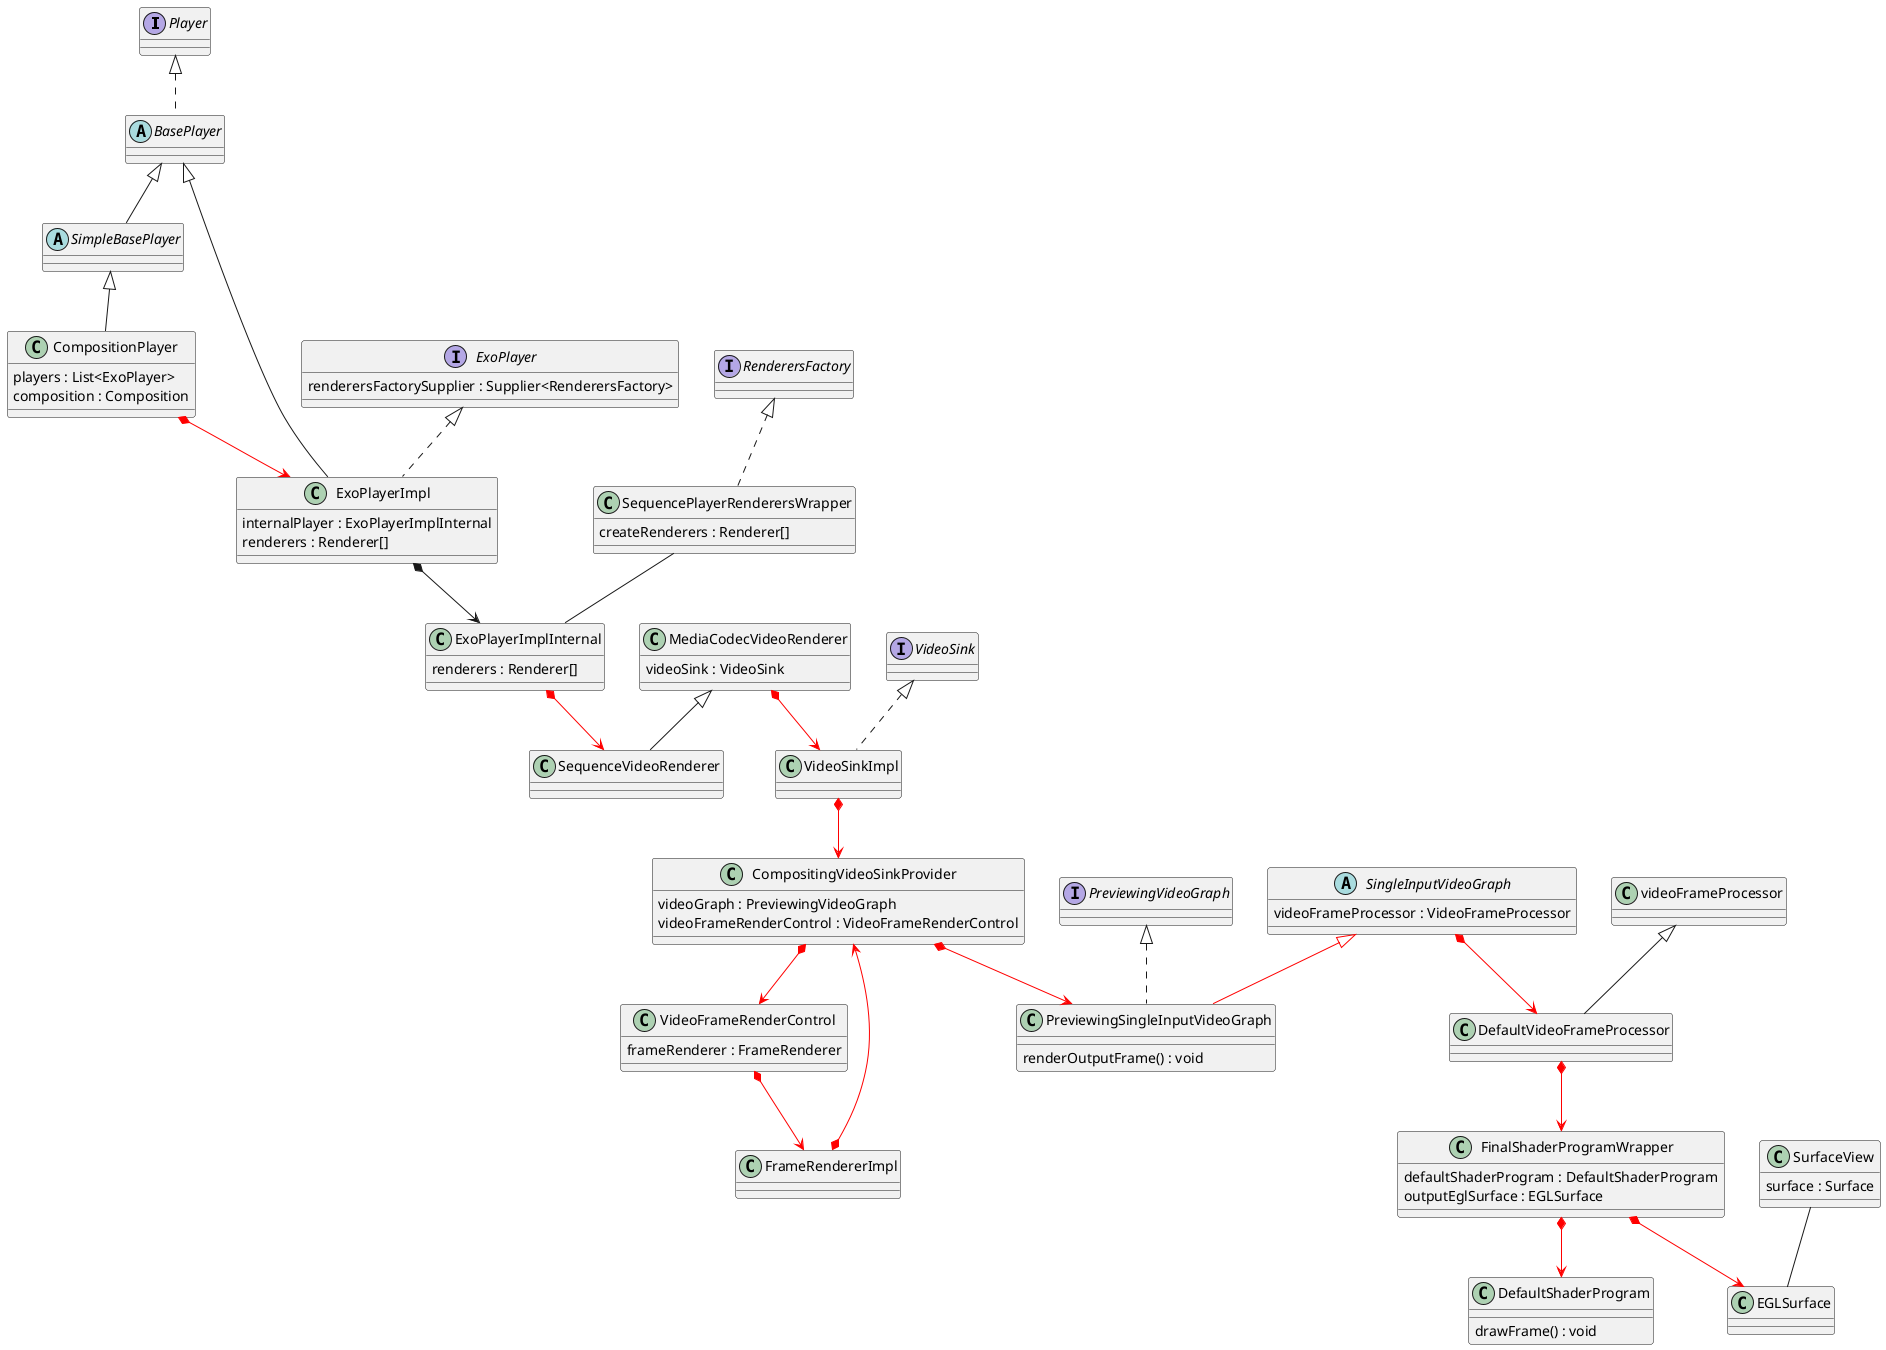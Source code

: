 @startuml

interface Player {}
abstract class BasePlayer {}
abstract class SimpleBasePlayer {}
Player <|.. BasePlayer
BasePlayer <|-- SimpleBasePlayer
SimpleBasePlayer <|-- CompositionPlayer


CompositionPlayer *-[#red]-> ExoPlayerImpl
ExoPlayer <|.. ExoPlayerImpl

BasePlayer <|-- ExoPlayerImpl

ExoPlayerImpl *--> ExoPlayerImplInternal

class CompositionPlayer {
players : List<ExoPlayer>
composition : Composition
}

interface ExoPlayer {
renderersFactorySupplier : Supplier<RenderersFactory>
}

class ExoPlayerImpl {
internalPlayer : ExoPlayerImplInternal
renderers : Renderer[]
}

class ExoPlayerImplInternal {
renderers : Renderer[]
}

ExoPlayerImplInternal *-[#red]-> SequenceVideoRenderer

interface RenderersFactory {}

class SequencePlayerRenderersWrapper {
createRenderers : Renderer[]
}

RenderersFactory <|.. SequencePlayerRenderersWrapper

SequencePlayerRenderersWrapper -- ExoPlayerImplInternal

class SequenceVideoRenderer {

}

class MediaCodecVideoRenderer {
videoSink : VideoSink
}

interface VideoSink {}
class VideoSinkImpl {}
VideoSink <|.. VideoSinkImpl

MediaCodecVideoRenderer *-[#red]-> VideoSinkImpl
VideoSinkImpl *-[#red]-> CompositingVideoSinkProvider

MediaCodecVideoRenderer <|-- SequenceVideoRenderer

class CompositingVideoSinkProvider {
videoGraph : PreviewingVideoGraph
videoFrameRenderControl : VideoFrameRenderControl
}

interface PreviewingVideoGraph {}
PreviewingVideoGraph <|.. PreviewingSingleInputVideoGraph
CompositingVideoSinkProvider *-[#red]-> PreviewingSingleInputVideoGraph
CompositingVideoSinkProvider *-[#red]-> VideoFrameRenderControl

class VideoFrameRenderControl {
frameRenderer : FrameRenderer
}

class FrameRendererImpl {}
VideoFrameRenderControl *-[#red]-> FrameRendererImpl
FrameRendererImpl *-[#red]-> CompositingVideoSinkProvider


class PreviewingSingleInputVideoGraph {
renderOutputFrame() : void
}

abstract class SingleInputVideoGraph {
videoFrameProcessor : VideoFrameProcessor
}

SingleInputVideoGraph <|-[#red]- PreviewingSingleInputVideoGraph
SingleInputVideoGraph *-[#red]-> DefaultVideoFrameProcessor
class VideoFrameRenderControl {

}

class FrameRendererImpl {

}

class videoFrameProcessor {

}

class DefaultVideoFrameProcessor {

}

videoFrameProcessor <|-- DefaultVideoFrameProcessor
DefaultVideoFrameProcessor *-[#red]-> FinalShaderProgramWrapper
FinalShaderProgramWrapper *-[#red]-> DefaultShaderProgram
class FinalShaderProgramWrapper {
defaultShaderProgram : DefaultShaderProgram
outputEglSurface : EGLSurface
}

class DefaultShaderProgram {
drawFrame() : void
}


class SurfaceView {
surface : Surface
}

class EGLSurface {

}

SurfaceView -- EGLSurface
FinalShaderProgramWrapper *-[#red]-> EGLSurface

@enduml

预览模式：

ExoPlayer整个渲染再加后处理模块实现预览效果后处理

ExoPlayerImplInternal#doSomeWork
MediaCodecRenderer#render
MediaCodecRenderer#drainOutputBuffer
MediaCodecVideoRenderer#processOutputBuffer
CompositingVideoSinkProvider#VideoSinkImpl#render
CompositingVideoSinkProvider#render
VideoFrameRenderControl#render
VideoFrameRenderControl#renderFrame
CompositingVideoSinkProvider$FrameRendererImpl#renderFrame
PreviewingSingleInputVideoGraph#renderOutputFrame
DefaultVideoFrameProcessor#renderOutputFrame
FinalShaderProgramWrapper#renderOutputFrame
FinalShaderProgramWrapper#renderFrame
FinalShaderProgramWrapper#renderFrameToOutputSurface
DefaultShaderProgram#drawFrame


CompositionPreviewActivity
CompositionPlayer
ExoPlayer
ExoPlayerImpl
ExoPlayerImplInternal
SequencePlayerRenderersWrapper
SequenceVideoRenderer
MediaCodecVideoRenderer
CompositingVideoSinkProvider
VideoFrameRenderControl
FrameRendererImpl
PreviewingSingleInputVideoGraph
DefaultVideoFrameProcessor
FinalShaderProgramWrapper
DefaultShaderProgram


CompositionPlayer 有多个 ExoPlayer 通过 playerBuilder.build() 创建的

而 playerBuilder.build() 会创建 ExoPlayerImpl ，因此 CompositionPlayer 拥有
ExoPlayerImpl 实例

MediaCodecVideoRenderer在render的时候，会控制音视频同步
这之后通过将frame送到DefaultVideoFrameProcessor做后处理再送出去
outputSurfaceInfo.surface包含了外面送过来view的surface，用这个
surface创建一个EGLSurface，opengl绘制到这个EGLSurface再通过s
swapbuffer将数据送到surface上面显示

